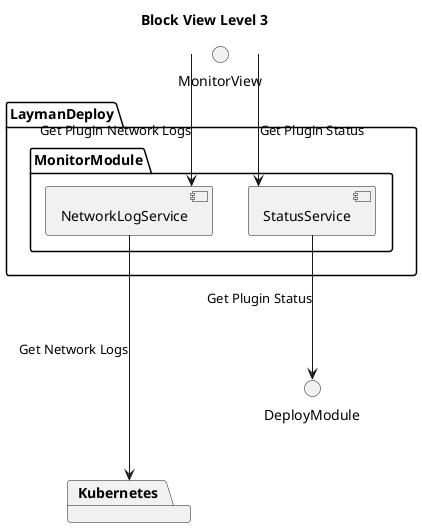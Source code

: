 @startuml
skinparam linetype ortho

title Block View Level 3


package LaymanDeploy {
    package MonitorModule {
        component NetworkLogService
        component StatusService
    }
}

package Kubernetes

MonitorView --> StatusService: Get Plugin Status
MonitorView --> NetworkLogService: Get Plugin Network Logs
StatusService ---> DeployModule: Get Plugin Status
NetworkLogService ----> Kubernetes: Get Network Logs


@enduml